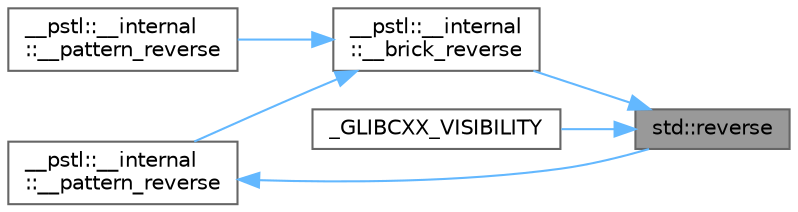 digraph "std::reverse"
{
 // LATEX_PDF_SIZE
  bgcolor="transparent";
  edge [fontname=Helvetica,fontsize=10,labelfontname=Helvetica,labelfontsize=10];
  node [fontname=Helvetica,fontsize=10,shape=box,height=0.2,width=0.4];
  rankdir="RL";
  Node1 [id="Node000001",label="std::reverse",height=0.2,width=0.4,color="gray40", fillcolor="grey60", style="filled", fontcolor="black",tooltip=" "];
  Node1 -> Node2 [id="edge1_Node000001_Node000002",dir="back",color="steelblue1",style="solid",tooltip=" "];
  Node2 [id="Node000002",label="__pstl::__internal\l::__brick_reverse",height=0.2,width=0.4,color="grey40", fillcolor="white", style="filled",URL="$namespace____pstl_1_1____internal.html#a9faf5b36fe9b02dad4ff616e418d8bdd",tooltip=" "];
  Node2 -> Node3 [id="edge2_Node000002_Node000003",dir="back",color="steelblue1",style="solid",tooltip=" "];
  Node3 [id="Node000003",label="__pstl::__internal\l::__pattern_reverse",height=0.2,width=0.4,color="grey40", fillcolor="white", style="filled",URL="$namespace____pstl_1_1____internal.html#a5f2267ae5935da96528156e02f6f4303",tooltip=" "];
  Node3 -> Node1 [id="edge3_Node000003_Node000001",dir="back",color="steelblue1",style="solid",tooltip=" "];
  Node2 -> Node4 [id="edge4_Node000002_Node000004",dir="back",color="steelblue1",style="solid",tooltip=" "];
  Node4 [id="Node000004",label="__pstl::__internal\l::__pattern_reverse",height=0.2,width=0.4,color="grey40", fillcolor="white", style="filled",URL="$namespace____pstl_1_1____internal.html#a94ad8c6840c1904f7d52858e7be74354",tooltip=" "];
  Node1 -> Node5 [id="edge5_Node000001_Node000005",dir="back",color="steelblue1",style="solid",tooltip=" "];
  Node5 [id="Node000005",label="_GLIBCXX_VISIBILITY",height=0.2,width=0.4,color="grey40", fillcolor="white", style="filled",URL="$group__sorting__algorithms.html#ga544d74b2d5d0dd2197f5fd6f02691de0",tooltip=" "];
}
